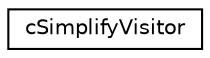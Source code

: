 digraph G
{
  edge [fontname="Helvetica",fontsize="10",labelfontname="Helvetica",labelfontsize="10"];
  node [fontname="Helvetica",fontsize="10",shape=record];
  rankdir="LR";
  Node1 [label="cSimplifyVisitor",height=0.2,width=0.4,color="black", fillcolor="white", style="filled",URL="$classcSimplifyVisitor.html"];
}

